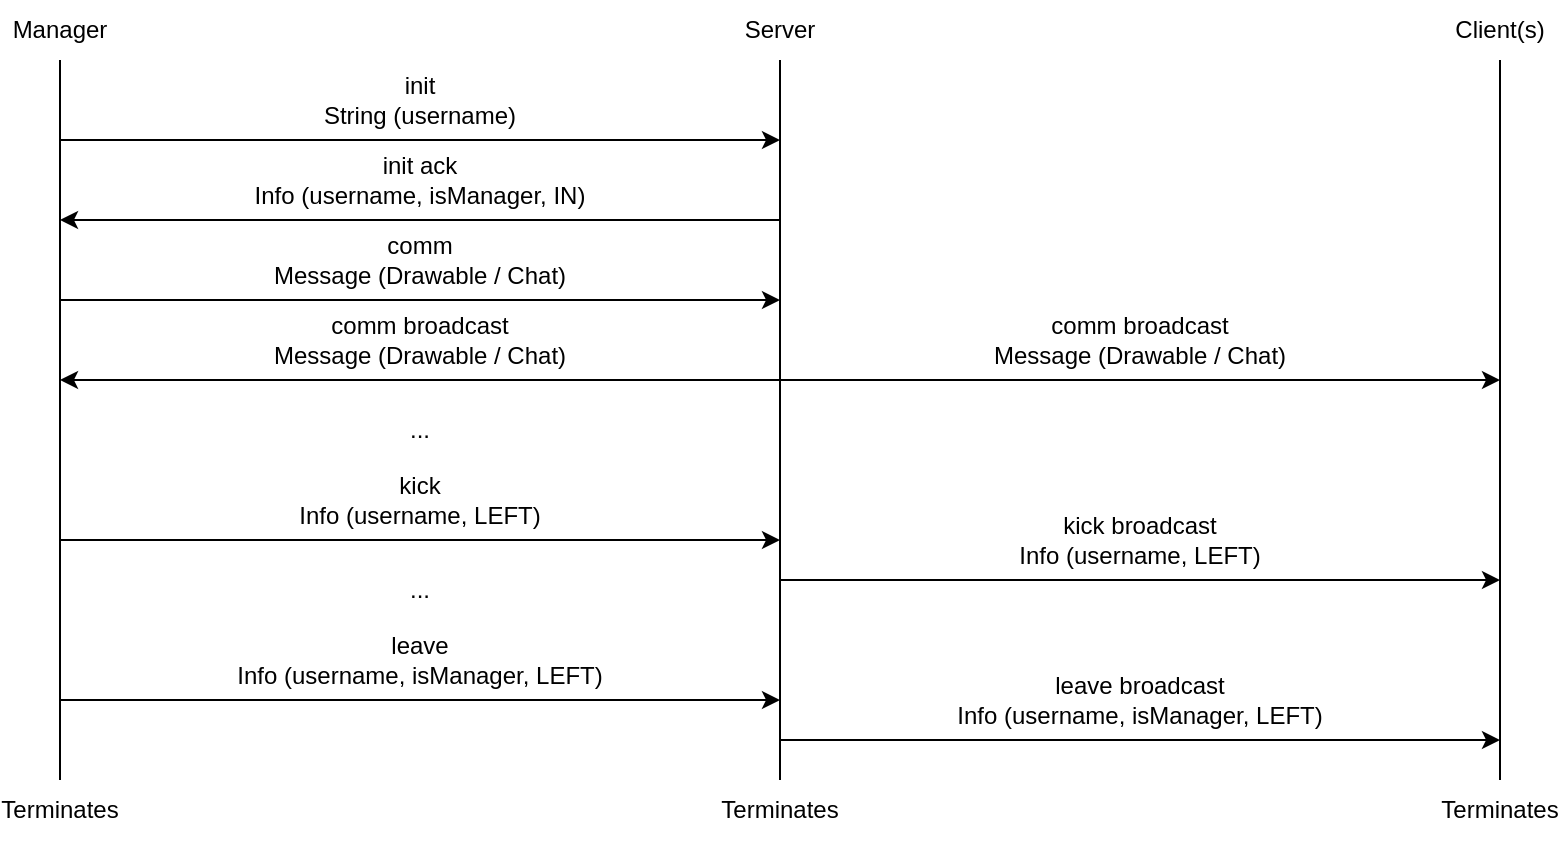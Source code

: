 <mxfile version="20.4.0" type="device"><diagram id="aDJu3okVKrEWQ2JF-4IR" name="ページ1"><mxGraphModel dx="1186" dy="798" grid="1" gridSize="10" guides="1" tooltips="1" connect="1" arrows="1" fold="1" page="1" pageScale="1" pageWidth="827" pageHeight="1169" math="0" shadow="0"><root><mxCell id="0"/><mxCell id="1" parent="0"/><mxCell id="yI2Kz8HLOcQR39gb28xl-1" value="Manager" style="text;html=1;strokeColor=none;fillColor=none;align=center;verticalAlign=middle;whiteSpace=wrap;rounded=0;" parent="1" vertex="1"><mxGeometry x="10" y="10" width="60" height="30" as="geometry"/></mxCell><mxCell id="yI2Kz8HLOcQR39gb28xl-2" value="Server" style="text;html=1;strokeColor=none;fillColor=none;align=center;verticalAlign=middle;whiteSpace=wrap;rounded=0;" parent="1" vertex="1"><mxGeometry x="370" y="10" width="60" height="30" as="geometry"/></mxCell><mxCell id="yI2Kz8HLOcQR39gb28xl-3" value="Client(s)" style="text;html=1;strokeColor=none;fillColor=none;align=center;verticalAlign=middle;whiteSpace=wrap;rounded=0;" parent="1" vertex="1"><mxGeometry x="730" y="10" width="60" height="30" as="geometry"/></mxCell><mxCell id="yI2Kz8HLOcQR39gb28xl-4" value="" style="endArrow=none;html=1;rounded=0;entryX=0.5;entryY=1;entryDx=0;entryDy=0;" parent="1" target="yI2Kz8HLOcQR39gb28xl-2" edge="1"><mxGeometry width="50" height="50" relative="1" as="geometry"><mxPoint x="400" y="400" as="sourcePoint"/><mxPoint x="440" y="360" as="targetPoint"/></mxGeometry></mxCell><mxCell id="yI2Kz8HLOcQR39gb28xl-5" value="" style="endArrow=none;html=1;rounded=0;entryX=0.5;entryY=1;entryDx=0;entryDy=0;" parent="1" target="yI2Kz8HLOcQR39gb28xl-3" edge="1"><mxGeometry width="50" height="50" relative="1" as="geometry"><mxPoint x="760" y="400" as="sourcePoint"/><mxPoint x="720" y="80" as="targetPoint"/></mxGeometry></mxCell><mxCell id="yI2Kz8HLOcQR39gb28xl-6" value="" style="endArrow=none;html=1;rounded=0;entryX=0.5;entryY=1;entryDx=0;entryDy=0;" parent="1" target="yI2Kz8HLOcQR39gb28xl-1" edge="1"><mxGeometry width="50" height="50" relative="1" as="geometry"><mxPoint x="40" y="400" as="sourcePoint"/><mxPoint x="150" y="90" as="targetPoint"/></mxGeometry></mxCell><mxCell id="yI2Kz8HLOcQR39gb28xl-7" value="" style="endArrow=classic;html=1;rounded=0;" parent="1" edge="1"><mxGeometry width="50" height="50" relative="1" as="geometry"><mxPoint x="40" y="80" as="sourcePoint"/><mxPoint x="400" y="80" as="targetPoint"/></mxGeometry></mxCell><mxCell id="yI2Kz8HLOcQR39gb28xl-8" value="init&lt;br&gt;String (username)" style="text;html=1;strokeColor=none;fillColor=none;align=center;verticalAlign=middle;whiteSpace=wrap;rounded=0;" parent="1" vertex="1"><mxGeometry x="40" y="40" width="360" height="40" as="geometry"/></mxCell><mxCell id="yI2Kz8HLOcQR39gb28xl-9" value="" style="endArrow=classic;html=1;rounded=0;" parent="1" edge="1"><mxGeometry width="50" height="50" relative="1" as="geometry"><mxPoint x="400" y="120" as="sourcePoint"/><mxPoint x="40" y="120" as="targetPoint"/></mxGeometry></mxCell><mxCell id="yI2Kz8HLOcQR39gb28xl-10" value="init ack&lt;br&gt;Info (username, isManager, IN)" style="text;html=1;strokeColor=none;fillColor=none;align=center;verticalAlign=middle;whiteSpace=wrap;rounded=0;" parent="1" vertex="1"><mxGeometry x="40" y="80" width="360" height="40" as="geometry"/></mxCell><mxCell id="yI2Kz8HLOcQR39gb28xl-12" value="" style="endArrow=classic;html=1;rounded=0;" parent="1" edge="1"><mxGeometry width="50" height="50" relative="1" as="geometry"><mxPoint x="40" y="160" as="sourcePoint"/><mxPoint x="400" y="160" as="targetPoint"/></mxGeometry></mxCell><mxCell id="yI2Kz8HLOcQR39gb28xl-13" value="comm&lt;br&gt;Message (Drawable / Chat)" style="text;html=1;strokeColor=none;fillColor=none;align=center;verticalAlign=middle;whiteSpace=wrap;rounded=0;" parent="1" vertex="1"><mxGeometry x="40" y="120" width="360" height="40" as="geometry"/></mxCell><mxCell id="yI2Kz8HLOcQR39gb28xl-15" value="" style="endArrow=classic;html=1;rounded=0;" parent="1" edge="1"><mxGeometry width="50" height="50" relative="1" as="geometry"><mxPoint x="400" y="200" as="sourcePoint"/><mxPoint x="40" y="200" as="targetPoint"/></mxGeometry></mxCell><mxCell id="yI2Kz8HLOcQR39gb28xl-19" value="comm broadcast&lt;br&gt;Message (Drawable / Chat)" style="text;html=1;strokeColor=none;fillColor=none;align=center;verticalAlign=middle;whiteSpace=wrap;rounded=0;" parent="1" vertex="1"><mxGeometry x="40" y="160" width="360" height="40" as="geometry"/></mxCell><mxCell id="yI2Kz8HLOcQR39gb28xl-20" value="" style="endArrow=classic;html=1;rounded=0;" parent="1" edge="1"><mxGeometry width="50" height="50" relative="1" as="geometry"><mxPoint x="400" y="200" as="sourcePoint"/><mxPoint x="760" y="200" as="targetPoint"/></mxGeometry></mxCell><mxCell id="yI2Kz8HLOcQR39gb28xl-21" value="comm broadcast&lt;br&gt;Message (Drawable / Chat)" style="text;html=1;strokeColor=none;fillColor=none;align=center;verticalAlign=middle;whiteSpace=wrap;rounded=0;" parent="1" vertex="1"><mxGeometry x="400" y="160" width="360" height="40" as="geometry"/></mxCell><mxCell id="yI2Kz8HLOcQR39gb28xl-22" value="..." style="text;html=1;strokeColor=none;fillColor=none;align=center;verticalAlign=middle;whiteSpace=wrap;rounded=0;" parent="1" vertex="1"><mxGeometry x="190" y="210" width="60" height="30" as="geometry"/></mxCell><mxCell id="yI2Kz8HLOcQR39gb28xl-23" value="" style="endArrow=classic;html=1;rounded=0;" parent="1" edge="1"><mxGeometry width="50" height="50" relative="1" as="geometry"><mxPoint x="40" y="280" as="sourcePoint"/><mxPoint x="400" y="280" as="targetPoint"/></mxGeometry></mxCell><mxCell id="yI2Kz8HLOcQR39gb28xl-24" value="kick&lt;br&gt;Info (username, LEFT)" style="text;html=1;strokeColor=none;fillColor=none;align=center;verticalAlign=middle;whiteSpace=wrap;rounded=0;" parent="1" vertex="1"><mxGeometry x="40" y="240" width="360" height="40" as="geometry"/></mxCell><mxCell id="yI2Kz8HLOcQR39gb28xl-25" value="" style="endArrow=classic;html=1;rounded=0;" parent="1" edge="1"><mxGeometry width="50" height="50" relative="1" as="geometry"><mxPoint x="400" y="300" as="sourcePoint"/><mxPoint x="760" y="300" as="targetPoint"/></mxGeometry></mxCell><mxCell id="yI2Kz8HLOcQR39gb28xl-26" value="kick broadcast&lt;br&gt;Info (username, LEFT)" style="text;html=1;strokeColor=none;fillColor=none;align=center;verticalAlign=middle;whiteSpace=wrap;rounded=0;" parent="1" vertex="1"><mxGeometry x="400" y="260" width="360" height="40" as="geometry"/></mxCell><mxCell id="yI2Kz8HLOcQR39gb28xl-27" value="..." style="text;html=1;strokeColor=none;fillColor=none;align=center;verticalAlign=middle;whiteSpace=wrap;rounded=0;" parent="1" vertex="1"><mxGeometry x="190" y="290" width="60" height="30" as="geometry"/></mxCell><mxCell id="yI2Kz8HLOcQR39gb28xl-34" value="" style="endArrow=classic;html=1;rounded=0;" parent="1" edge="1"><mxGeometry width="50" height="50" relative="1" as="geometry"><mxPoint x="40" y="360" as="sourcePoint"/><mxPoint x="400" y="360" as="targetPoint"/></mxGeometry></mxCell><mxCell id="yI2Kz8HLOcQR39gb28xl-36" value="leave&lt;br&gt;Info (username, isManager, LEFT)" style="text;html=1;strokeColor=none;fillColor=none;align=center;verticalAlign=middle;whiteSpace=wrap;rounded=0;" parent="1" vertex="1"><mxGeometry x="40" y="320" width="360" height="40" as="geometry"/></mxCell><mxCell id="yI2Kz8HLOcQR39gb28xl-37" value="" style="endArrow=classic;html=1;rounded=0;" parent="1" edge="1"><mxGeometry width="50" height="50" relative="1" as="geometry"><mxPoint x="400" y="380" as="sourcePoint"/><mxPoint x="760" y="380" as="targetPoint"/></mxGeometry></mxCell><mxCell id="yI2Kz8HLOcQR39gb28xl-38" value="leave broadcast&lt;br&gt;Info (username, isManager, LEFT)" style="text;html=1;strokeColor=none;fillColor=none;align=center;verticalAlign=middle;whiteSpace=wrap;rounded=0;" parent="1" vertex="1"><mxGeometry x="400" y="340" width="360" height="40" as="geometry"/></mxCell><mxCell id="yI2Kz8HLOcQR39gb28xl-39" value="Terminates" style="text;html=1;strokeColor=none;fillColor=none;align=center;verticalAlign=middle;whiteSpace=wrap;rounded=0;" parent="1" vertex="1"><mxGeometry x="370" y="400" width="60" height="30" as="geometry"/></mxCell><mxCell id="yI2Kz8HLOcQR39gb28xl-40" value="Terminates" style="text;html=1;strokeColor=none;fillColor=none;align=center;verticalAlign=middle;whiteSpace=wrap;rounded=0;" parent="1" vertex="1"><mxGeometry x="730" y="400" width="60" height="30" as="geometry"/></mxCell><mxCell id="yI2Kz8HLOcQR39gb28xl-41" value="Terminates" style="text;html=1;strokeColor=none;fillColor=none;align=center;verticalAlign=middle;whiteSpace=wrap;rounded=0;" parent="1" vertex="1"><mxGeometry x="10" y="400" width="60" height="30" as="geometry"/></mxCell></root></mxGraphModel></diagram></mxfile>